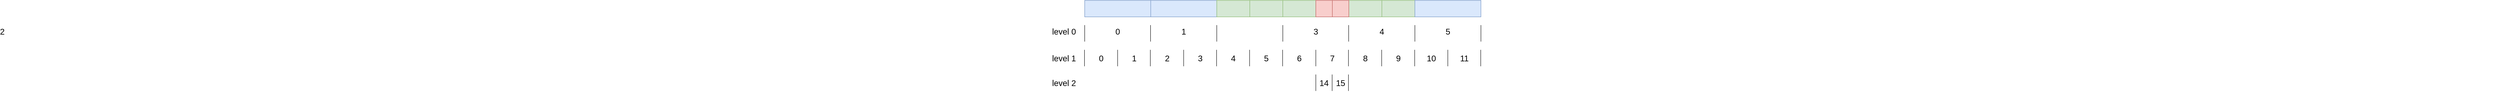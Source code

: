 <mxfile compressed="false" version="13.6.2" type="device">
  <diagram id="f80tpMSeLRQ-L9lKVjwY" name="Page-1">
    <mxGraphModel dx="5381" dy="1085" grid="1" gridSize="10" guides="1" tooltips="1" connect="1" arrows="1" fold="1" page="1" pageScale="1" pageWidth="1169" pageHeight="827" math="0" shadow="0">
      <root>
        <mxCell id="0" />
        <mxCell id="1" parent="0" />
        <mxCell id="jDIYAommFn_w5E8CbMxw-1" value="" style="rounded=0;whiteSpace=wrap;html=1;fillColor=#dae8fc;strokeColor=#6c8ebf;" vertex="1" parent="1">
          <mxGeometry x="80" y="800" width="160" height="40" as="geometry" />
        </mxCell>
        <mxCell id="jDIYAommFn_w5E8CbMxw-2" value="" style="rounded=0;whiteSpace=wrap;html=1;fillColor=#dae8fc;strokeColor=#6c8ebf;" vertex="1" parent="1">
          <mxGeometry x="240" y="800" width="160" height="40" as="geometry" />
        </mxCell>
        <mxCell id="jDIYAommFn_w5E8CbMxw-3" value="" style="rounded=0;whiteSpace=wrap;html=1;fillColor=#d5e8d4;strokeColor=#82b366;" vertex="1" parent="1">
          <mxGeometry x="400" y="800" width="80" height="40" as="geometry" />
        </mxCell>
        <mxCell id="jDIYAommFn_w5E8CbMxw-4" value="" style="rounded=0;whiteSpace=wrap;html=1;fillColor=#d5e8d4;strokeColor=#82b366;" vertex="1" parent="1">
          <mxGeometry x="480" y="800" width="80" height="40" as="geometry" />
        </mxCell>
        <mxCell id="jDIYAommFn_w5E8CbMxw-5" value="" style="rounded=0;whiteSpace=wrap;html=1;fillColor=#d5e8d4;strokeColor=#82b366;" vertex="1" parent="1">
          <mxGeometry x="560" y="800" width="80" height="40" as="geometry" />
        </mxCell>
        <mxCell id="jDIYAommFn_w5E8CbMxw-6" value="" style="rounded=0;whiteSpace=wrap;html=1;fillColor=#d5e8d4;strokeColor=#82b366;" vertex="1" parent="1">
          <mxGeometry x="720" y="800" width="80" height="40" as="geometry" />
        </mxCell>
        <mxCell id="jDIYAommFn_w5E8CbMxw-7" value="" style="rounded=0;whiteSpace=wrap;html=1;fillColor=#d5e8d4;strokeColor=#82b366;" vertex="1" parent="1">
          <mxGeometry x="800" y="800" width="80" height="40" as="geometry" />
        </mxCell>
        <mxCell id="jDIYAommFn_w5E8CbMxw-8" value="" style="rounded=0;whiteSpace=wrap;html=1;fillColor=#dae8fc;strokeColor=#6c8ebf;" vertex="1" parent="1">
          <mxGeometry x="880" y="800" width="160" height="40" as="geometry" />
        </mxCell>
        <mxCell id="jDIYAommFn_w5E8CbMxw-9" value="" style="rounded=0;whiteSpace=wrap;html=1;fillColor=#f8cecc;strokeColor=#b85450;" vertex="1" parent="1">
          <mxGeometry x="640" y="800" width="40" height="40" as="geometry" />
        </mxCell>
        <mxCell id="jDIYAommFn_w5E8CbMxw-11" value="" style="rounded=0;whiteSpace=wrap;html=1;fillColor=#f8cecc;strokeColor=#b85450;" vertex="1" parent="1">
          <mxGeometry x="680" y="800" width="40" height="40" as="geometry" />
        </mxCell>
        <mxCell id="jDIYAommFn_w5E8CbMxw-12" value="level 0" style="text;html=1;strokeColor=none;fillColor=none;align=center;verticalAlign=middle;whiteSpace=wrap;rounded=0;fontSize=20;" vertex="1" parent="1">
          <mxGeometry y="865" width="60" height="20" as="geometry" />
        </mxCell>
        <mxCell id="jDIYAommFn_w5E8CbMxw-13" value="level 1" style="text;html=1;strokeColor=none;fillColor=none;align=center;verticalAlign=middle;whiteSpace=wrap;rounded=0;fontSize=20;" vertex="1" parent="1">
          <mxGeometry y="930" width="60" height="20" as="geometry" />
        </mxCell>
        <mxCell id="jDIYAommFn_w5E8CbMxw-14" value="level 2" style="text;html=1;strokeColor=none;fillColor=none;align=center;verticalAlign=middle;whiteSpace=wrap;rounded=0;fontSize=20;" vertex="1" parent="1">
          <mxGeometry y="990" width="60" height="20" as="geometry" />
        </mxCell>
        <mxCell id="jDIYAommFn_w5E8CbMxw-15" value="" style="endArrow=none;html=1;" edge="1" parent="1">
          <mxGeometry width="50" height="50" relative="1" as="geometry">
            <mxPoint x="80" y="900" as="sourcePoint" />
            <mxPoint x="80" y="860" as="targetPoint" />
          </mxGeometry>
        </mxCell>
        <mxCell id="jDIYAommFn_w5E8CbMxw-16" value="" style="endArrow=none;html=1;fontSize=20;" edge="1" parent="1">
          <mxGeometry width="50" height="50" relative="1" as="geometry">
            <mxPoint x="239.52" y="900" as="sourcePoint" />
            <mxPoint x="239.52" y="860" as="targetPoint" />
          </mxGeometry>
        </mxCell>
        <mxCell id="jDIYAommFn_w5E8CbMxw-17" value="" style="endArrow=none;html=1;fontSize=20;" edge="1" parent="1">
          <mxGeometry width="50" height="50" relative="1" as="geometry">
            <mxPoint x="400" y="900" as="sourcePoint" />
            <mxPoint x="400" y="860" as="targetPoint" />
          </mxGeometry>
        </mxCell>
        <mxCell id="jDIYAommFn_w5E8CbMxw-18" value="" style="endArrow=none;html=1;fontSize=20;" edge="1" parent="1">
          <mxGeometry width="50" height="50" relative="1" as="geometry">
            <mxPoint x="560" y="900" as="sourcePoint" />
            <mxPoint x="560" y="860" as="targetPoint" />
          </mxGeometry>
        </mxCell>
        <mxCell id="jDIYAommFn_w5E8CbMxw-19" value="" style="endArrow=none;html=1;fontSize=20;" edge="1" parent="1">
          <mxGeometry width="50" height="50" relative="1" as="geometry">
            <mxPoint x="719.52" y="900" as="sourcePoint" />
            <mxPoint x="719.52" y="860" as="targetPoint" />
          </mxGeometry>
        </mxCell>
        <mxCell id="jDIYAommFn_w5E8CbMxw-20" value="" style="endArrow=none;html=1;fontSize=20;" edge="1" parent="1">
          <mxGeometry width="50" height="50" relative="1" as="geometry">
            <mxPoint x="880" y="900" as="sourcePoint" />
            <mxPoint x="880" y="860" as="targetPoint" />
          </mxGeometry>
        </mxCell>
        <mxCell id="jDIYAommFn_w5E8CbMxw-21" value="" style="endArrow=none;html=1;fontSize=20;" edge="1" parent="1">
          <mxGeometry width="50" height="50" relative="1" as="geometry">
            <mxPoint x="1040" y="900" as="sourcePoint" />
            <mxPoint x="1040" y="860" as="targetPoint" />
          </mxGeometry>
        </mxCell>
        <mxCell id="jDIYAommFn_w5E8CbMxw-22" value="" style="endArrow=none;html=1;" edge="1" parent="1">
          <mxGeometry width="50" height="50" relative="1" as="geometry">
            <mxPoint x="79.52" y="960" as="sourcePoint" />
            <mxPoint x="79.52" y="920" as="targetPoint" />
          </mxGeometry>
        </mxCell>
        <mxCell id="jDIYAommFn_w5E8CbMxw-23" value="" style="endArrow=none;html=1;fontSize=20;" edge="1" parent="1">
          <mxGeometry width="50" height="50" relative="1" as="geometry">
            <mxPoint x="239.04" y="960" as="sourcePoint" />
            <mxPoint x="239.04" y="920" as="targetPoint" />
          </mxGeometry>
        </mxCell>
        <mxCell id="jDIYAommFn_w5E8CbMxw-24" value="" style="endArrow=none;html=1;fontSize=20;" edge="1" parent="1">
          <mxGeometry width="50" height="50" relative="1" as="geometry">
            <mxPoint x="399.52" y="960" as="sourcePoint" />
            <mxPoint x="399.52" y="920" as="targetPoint" />
          </mxGeometry>
        </mxCell>
        <mxCell id="jDIYAommFn_w5E8CbMxw-25" value="" style="endArrow=none;html=1;fontSize=20;" edge="1" parent="1">
          <mxGeometry width="50" height="50" relative="1" as="geometry">
            <mxPoint x="559.52" y="960" as="sourcePoint" />
            <mxPoint x="559.52" y="920" as="targetPoint" />
          </mxGeometry>
        </mxCell>
        <mxCell id="jDIYAommFn_w5E8CbMxw-26" value="" style="endArrow=none;html=1;fontSize=20;" edge="1" parent="1">
          <mxGeometry width="50" height="50" relative="1" as="geometry">
            <mxPoint x="719.04" y="960" as="sourcePoint" />
            <mxPoint x="719.04" y="920" as="targetPoint" />
          </mxGeometry>
        </mxCell>
        <mxCell id="jDIYAommFn_w5E8CbMxw-27" value="" style="endArrow=none;html=1;fontSize=20;" edge="1" parent="1">
          <mxGeometry width="50" height="50" relative="1" as="geometry">
            <mxPoint x="879.52" y="960" as="sourcePoint" />
            <mxPoint x="879.52" y="920" as="targetPoint" />
          </mxGeometry>
        </mxCell>
        <mxCell id="jDIYAommFn_w5E8CbMxw-28" value="" style="endArrow=none;html=1;fontSize=20;" edge="1" parent="1">
          <mxGeometry width="50" height="50" relative="1" as="geometry">
            <mxPoint x="1039.52" y="960" as="sourcePoint" />
            <mxPoint x="1039.52" y="920" as="targetPoint" />
          </mxGeometry>
        </mxCell>
        <mxCell id="jDIYAommFn_w5E8CbMxw-29" value="" style="endArrow=none;html=1;fontSize=20;" edge="1" parent="1">
          <mxGeometry width="50" height="50" relative="1" as="geometry">
            <mxPoint x="159.76" y="960" as="sourcePoint" />
            <mxPoint x="159.76" y="920" as="targetPoint" />
          </mxGeometry>
        </mxCell>
        <mxCell id="jDIYAommFn_w5E8CbMxw-30" value="" style="endArrow=none;html=1;fontSize=20;" edge="1" parent="1">
          <mxGeometry width="50" height="50" relative="1" as="geometry">
            <mxPoint x="319.76" y="960" as="sourcePoint" />
            <mxPoint x="319.76" y="920" as="targetPoint" />
          </mxGeometry>
        </mxCell>
        <mxCell id="jDIYAommFn_w5E8CbMxw-31" value="" style="endArrow=none;html=1;fontSize=20;" edge="1" parent="1">
          <mxGeometry width="50" height="50" relative="1" as="geometry">
            <mxPoint x="479.52" y="960" as="sourcePoint" />
            <mxPoint x="479.52" y="920" as="targetPoint" />
          </mxGeometry>
        </mxCell>
        <mxCell id="jDIYAommFn_w5E8CbMxw-32" value="" style="endArrow=none;html=1;fontSize=20;" edge="1" parent="1">
          <mxGeometry width="50" height="50" relative="1" as="geometry">
            <mxPoint x="640" y="960" as="sourcePoint" />
            <mxPoint x="640" y="920" as="targetPoint" />
          </mxGeometry>
        </mxCell>
        <mxCell id="jDIYAommFn_w5E8CbMxw-33" value="" style="endArrow=none;html=1;fontSize=20;" edge="1" parent="1">
          <mxGeometry width="50" height="50" relative="1" as="geometry">
            <mxPoint x="799.52" y="960" as="sourcePoint" />
            <mxPoint x="799.52" y="920" as="targetPoint" />
          </mxGeometry>
        </mxCell>
        <mxCell id="jDIYAommFn_w5E8CbMxw-34" value="" style="endArrow=none;html=1;fontSize=20;" edge="1" parent="1">
          <mxGeometry width="50" height="50" relative="1" as="geometry">
            <mxPoint x="959.76" y="960" as="sourcePoint" />
            <mxPoint x="959.76" y="920" as="targetPoint" />
          </mxGeometry>
        </mxCell>
        <mxCell id="jDIYAommFn_w5E8CbMxw-36" value="0" style="text;html=1;strokeColor=none;fillColor=none;align=center;verticalAlign=middle;whiteSpace=wrap;rounded=0;fontSize=20;" vertex="1" parent="1">
          <mxGeometry x="140" y="865" width="40" height="20" as="geometry" />
        </mxCell>
        <mxCell id="jDIYAommFn_w5E8CbMxw-37" value="0" style="text;html=1;strokeColor=none;fillColor=none;align=center;verticalAlign=middle;whiteSpace=wrap;rounded=0;fontSize=20;" vertex="1" parent="1">
          <mxGeometry x="100" y="930" width="40" height="20" as="geometry" />
        </mxCell>
        <mxCell id="jDIYAommFn_w5E8CbMxw-38" value="1" style="text;html=1;strokeColor=none;fillColor=none;align=center;verticalAlign=middle;whiteSpace=wrap;rounded=0;fontSize=20;" vertex="1" parent="1">
          <mxGeometry x="300" y="865" width="40" height="20" as="geometry" />
        </mxCell>
        <mxCell id="jDIYAommFn_w5E8CbMxw-39" value="2&lt;span style=&quot;color: rgba(0, 0, 0, 0); font-family: monospace; font-size: 20px;&quot;&gt;%3CmxGraphModel%3E%3Croot%3E%3CmxCell%20id%3D%220%22%2F%3E%3CmxCell%20id%3D%221%22%20parent%3D%220%22%2F%3E%3CmxCell%20id%3D%222%22%20value%3D%220%22%20style%3D%22text%3Bhtml%3D1%3BstrokeColor%3Dnone%3BfillColor%3Dnone%3Balign%3Dcenter%3BverticalAlign%3Dmiddle%3BwhiteSpace%3Dwrap%3Brounded%3D0%3B%22%20vertex%3D%221%22%20parent%3D%221%22%3E%3CmxGeometry%20x%3D%22140%22%20y%3D%22865%22%20width%3D%2240%22%20height%3D%2220%22%20as%3D%22geometry%22%2F%3E%3C%2FmxCell%3E%3C%2Froot%3E%3C%2FmxGraphModel%3E&lt;/span&gt;" style="text;html=1;strokeColor=none;fillColor=none;align=center;verticalAlign=middle;whiteSpace=wrap;rounded=0;fontSize=20;" vertex="1" parent="1">
          <mxGeometry x="460" y="865" width="40" height="20" as="geometry" />
        </mxCell>
        <mxCell id="jDIYAommFn_w5E8CbMxw-40" value="3" style="text;html=1;strokeColor=none;fillColor=none;align=center;verticalAlign=middle;whiteSpace=wrap;rounded=0;fontSize=20;" vertex="1" parent="1">
          <mxGeometry x="620" y="865" width="40" height="20" as="geometry" />
        </mxCell>
        <mxCell id="jDIYAommFn_w5E8CbMxw-41" value="4" style="text;html=1;strokeColor=none;fillColor=none;align=center;verticalAlign=middle;whiteSpace=wrap;rounded=0;fontSize=20;" vertex="1" parent="1">
          <mxGeometry x="780" y="865" width="40" height="20" as="geometry" />
        </mxCell>
        <mxCell id="jDIYAommFn_w5E8CbMxw-42" value="5" style="text;html=1;strokeColor=none;fillColor=none;align=center;verticalAlign=middle;whiteSpace=wrap;rounded=0;fontSize=20;" vertex="1" parent="1">
          <mxGeometry x="940" y="865" width="40" height="20" as="geometry" />
        </mxCell>
        <mxCell id="jDIYAommFn_w5E8CbMxw-43" value="1" style="text;html=1;strokeColor=none;fillColor=none;align=center;verticalAlign=middle;whiteSpace=wrap;rounded=0;fontSize=20;" vertex="1" parent="1">
          <mxGeometry x="180" y="930" width="40" height="20" as="geometry" />
        </mxCell>
        <mxCell id="jDIYAommFn_w5E8CbMxw-44" value="2" style="text;html=1;strokeColor=none;fillColor=none;align=center;verticalAlign=middle;whiteSpace=wrap;rounded=0;fontSize=20;" vertex="1" parent="1">
          <mxGeometry x="260" y="930" width="40" height="20" as="geometry" />
        </mxCell>
        <mxCell id="jDIYAommFn_w5E8CbMxw-45" value="3" style="text;html=1;strokeColor=none;fillColor=none;align=center;verticalAlign=middle;whiteSpace=wrap;rounded=0;fontSize=20;" vertex="1" parent="1">
          <mxGeometry x="340" y="930" width="40" height="20" as="geometry" />
        </mxCell>
        <mxCell id="jDIYAommFn_w5E8CbMxw-46" value="4" style="text;html=1;strokeColor=none;fillColor=none;align=center;verticalAlign=middle;whiteSpace=wrap;rounded=0;fontSize=20;" vertex="1" parent="1">
          <mxGeometry x="420" y="930" width="40" height="20" as="geometry" />
        </mxCell>
        <mxCell id="jDIYAommFn_w5E8CbMxw-47" value="5" style="text;html=1;strokeColor=none;fillColor=none;align=center;verticalAlign=middle;whiteSpace=wrap;rounded=0;fontSize=20;" vertex="1" parent="1">
          <mxGeometry x="500" y="930" width="40" height="20" as="geometry" />
        </mxCell>
        <mxCell id="jDIYAommFn_w5E8CbMxw-48" value="6" style="text;html=1;strokeColor=none;fillColor=none;align=center;verticalAlign=middle;whiteSpace=wrap;rounded=0;fontSize=20;" vertex="1" parent="1">
          <mxGeometry x="580" y="930" width="40" height="20" as="geometry" />
        </mxCell>
        <mxCell id="jDIYAommFn_w5E8CbMxw-49" value="7" style="text;html=1;strokeColor=none;fillColor=none;align=center;verticalAlign=middle;whiteSpace=wrap;rounded=0;fontSize=20;" vertex="1" parent="1">
          <mxGeometry x="660" y="930" width="40" height="20" as="geometry" />
        </mxCell>
        <mxCell id="jDIYAommFn_w5E8CbMxw-50" value="8" style="text;html=1;strokeColor=none;fillColor=none;align=center;verticalAlign=middle;whiteSpace=wrap;rounded=0;fontSize=20;" vertex="1" parent="1">
          <mxGeometry x="740" y="930" width="40" height="20" as="geometry" />
        </mxCell>
        <mxCell id="jDIYAommFn_w5E8CbMxw-51" value="9" style="text;html=1;strokeColor=none;fillColor=none;align=center;verticalAlign=middle;whiteSpace=wrap;rounded=0;fontSize=20;" vertex="1" parent="1">
          <mxGeometry x="820" y="930" width="40" height="20" as="geometry" />
        </mxCell>
        <mxCell id="jDIYAommFn_w5E8CbMxw-52" value="10" style="text;html=1;strokeColor=none;fillColor=none;align=center;verticalAlign=middle;whiteSpace=wrap;rounded=0;fontSize=20;" vertex="1" parent="1">
          <mxGeometry x="900" y="930" width="40" height="20" as="geometry" />
        </mxCell>
        <mxCell id="jDIYAommFn_w5E8CbMxw-53" value="11" style="text;html=1;strokeColor=none;fillColor=none;align=center;verticalAlign=middle;whiteSpace=wrap;rounded=0;fontSize=20;" vertex="1" parent="1">
          <mxGeometry x="980" y="930" width="40" height="20" as="geometry" />
        </mxCell>
        <mxCell id="jDIYAommFn_w5E8CbMxw-54" value="" style="endArrow=none;html=1;fontSize=20;" edge="1" parent="1">
          <mxGeometry width="50" height="50" relative="1" as="geometry">
            <mxPoint x="719.04" y="1020" as="sourcePoint" />
            <mxPoint x="719.04" y="980" as="targetPoint" />
          </mxGeometry>
        </mxCell>
        <mxCell id="jDIYAommFn_w5E8CbMxw-55" value="" style="endArrow=none;html=1;fontSize=20;" edge="1" parent="1">
          <mxGeometry width="50" height="50" relative="1" as="geometry">
            <mxPoint x="640" y="1020" as="sourcePoint" />
            <mxPoint x="640" y="980" as="targetPoint" />
          </mxGeometry>
        </mxCell>
        <mxCell id="jDIYAommFn_w5E8CbMxw-57" value="" style="endArrow=none;html=1;fontSize=20;" edge="1" parent="1">
          <mxGeometry width="50" height="50" relative="1" as="geometry">
            <mxPoint x="679.52" y="1020" as="sourcePoint" />
            <mxPoint x="679.52" y="980" as="targetPoint" />
          </mxGeometry>
        </mxCell>
        <mxCell id="jDIYAommFn_w5E8CbMxw-58" value="15" style="text;html=1;strokeColor=none;fillColor=none;align=center;verticalAlign=middle;whiteSpace=wrap;rounded=0;fontSize=20;" vertex="1" parent="1">
          <mxGeometry x="680" y="990" width="40" height="20" as="geometry" />
        </mxCell>
        <mxCell id="jDIYAommFn_w5E8CbMxw-59" value="14" style="text;html=1;strokeColor=none;fillColor=none;align=center;verticalAlign=middle;whiteSpace=wrap;rounded=0;fontSize=20;" vertex="1" parent="1">
          <mxGeometry x="640" y="990" width="40" height="20" as="geometry" />
        </mxCell>
      </root>
    </mxGraphModel>
  </diagram>
</mxfile>
